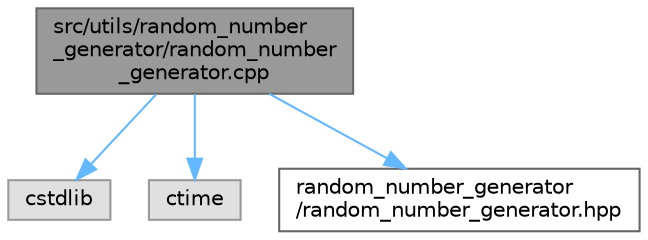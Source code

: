 digraph "src/utils/random_number_generator/random_number_generator.cpp"
{
 // LATEX_PDF_SIZE
  bgcolor="transparent";
  edge [fontname=Helvetica,fontsize=10,labelfontname=Helvetica,labelfontsize=10];
  node [fontname=Helvetica,fontsize=10,shape=box,height=0.2,width=0.4];
  Node1 [id="Node000001",label="src/utils/random_number\l_generator/random_number\l_generator.cpp",height=0.2,width=0.4,color="gray40", fillcolor="grey60", style="filled", fontcolor="black",tooltip="Implementacja generatora liczb losowych."];
  Node1 -> Node2 [id="edge1_Node000001_Node000002",color="steelblue1",style="solid",tooltip=" "];
  Node2 [id="Node000002",label="cstdlib",height=0.2,width=0.4,color="grey60", fillcolor="#E0E0E0", style="filled",tooltip=" "];
  Node1 -> Node3 [id="edge2_Node000001_Node000003",color="steelblue1",style="solid",tooltip=" "];
  Node3 [id="Node000003",label="ctime",height=0.2,width=0.4,color="grey60", fillcolor="#E0E0E0", style="filled",tooltip=" "];
  Node1 -> Node4 [id="edge3_Node000001_Node000004",color="steelblue1",style="solid",tooltip=" "];
  Node4 [id="Node000004",label="random_number_generator\l/random_number_generator.hpp",height=0.2,width=0.4,color="grey40", fillcolor="white", style="filled",URL="$random__number__generator_8hpp.html",tooltip="Deklaracja klasy RandomNumberGenerator do generowania liczb losowych."];
}
